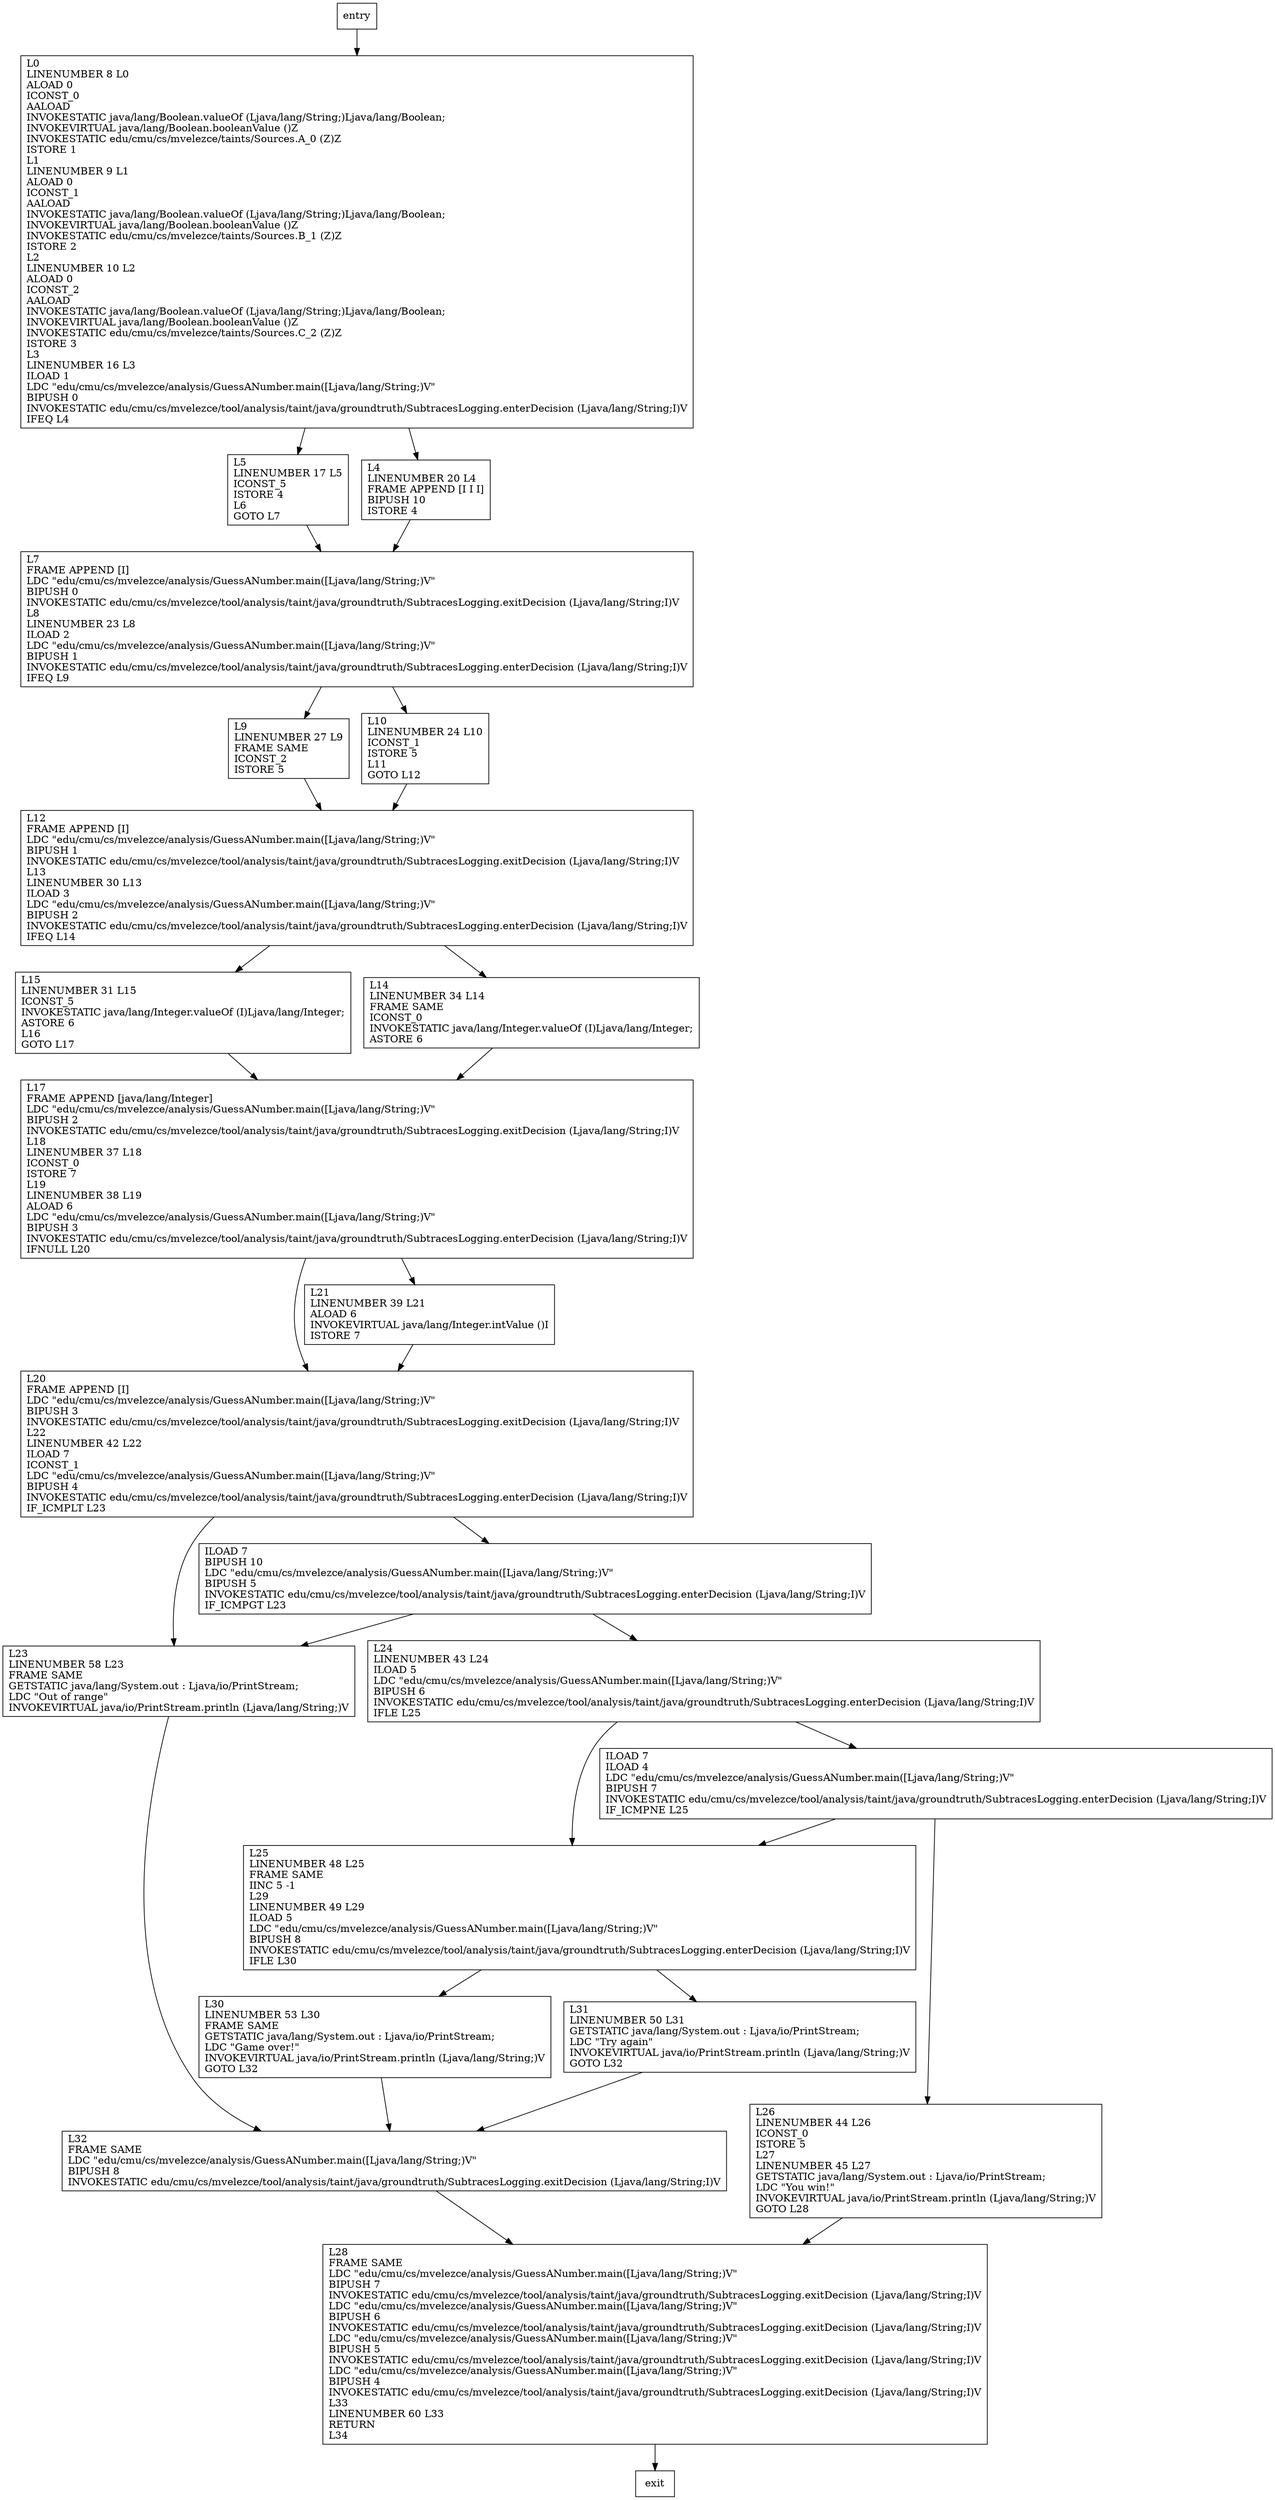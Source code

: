digraph main {
node [shape=record];
226866073 [label="L9\lLINENUMBER 27 L9\lFRAME SAME\lICONST_2\lISTORE 5\l"];
492166433 [label="L23\lLINENUMBER 58 L23\lFRAME SAME\lGETSTATIC java/lang/System.out : Ljava/io/PrintStream;\lLDC \"Out of range\"\lINVOKEVIRTUAL java/io/PrintStream.println (Ljava/lang/String;)V\l"];
935176579 [label="L25\lLINENUMBER 48 L25\lFRAME SAME\lIINC 5 -1\lL29\lLINENUMBER 49 L29\lILOAD 5\lLDC \"edu/cmu/cs/mvelezce/analysis/GuessANumber.main([Ljava/lang/String;)V\"\lBIPUSH 8\lINVOKESTATIC edu/cmu/cs/mvelezce/tool/analysis/taint/java/groundtruth/SubtracesLogging.enterDecision (Ljava/lang/String;I)V\lIFLE L30\l"];
302112868 [label="L30\lLINENUMBER 53 L30\lFRAME SAME\lGETSTATIC java/lang/System.out : Ljava/io/PrintStream;\lLDC \"Game over!\"\lINVOKEVIRTUAL java/io/PrintStream.println (Ljava/lang/String;)V\lGOTO L32\l"];
350475321 [label="L10\lLINENUMBER 24 L10\lICONST_1\lISTORE 5\lL11\lGOTO L12\l"];
376330861 [label="L20\lFRAME APPEND [I]\lLDC \"edu/cmu/cs/mvelezce/analysis/GuessANumber.main([Ljava/lang/String;)V\"\lBIPUSH 3\lINVOKESTATIC edu/cmu/cs/mvelezce/tool/analysis/taint/java/groundtruth/SubtracesLogging.exitDecision (Ljava/lang/String;I)V\lL22\lLINENUMBER 42 L22\lILOAD 7\lICONST_1\lLDC \"edu/cmu/cs/mvelezce/analysis/GuessANumber.main([Ljava/lang/String;)V\"\lBIPUSH 4\lINVOKESTATIC edu/cmu/cs/mvelezce/tool/analysis/taint/java/groundtruth/SubtracesLogging.enterDecision (Ljava/lang/String;I)V\lIF_ICMPLT L23\l"];
2104246393 [label="ILOAD 7\lBIPUSH 10\lLDC \"edu/cmu/cs/mvelezce/analysis/GuessANumber.main([Ljava/lang/String;)V\"\lBIPUSH 5\lINVOKESTATIC edu/cmu/cs/mvelezce/tool/analysis/taint/java/groundtruth/SubtracesLogging.enterDecision (Ljava/lang/String;I)V\lIF_ICMPGT L23\l"];
1823390262 [label="L5\lLINENUMBER 17 L5\lICONST_5\lISTORE 4\lL6\lGOTO L7\l"];
10919837 [label="L31\lLINENUMBER 50 L31\lGETSTATIC java/lang/System.out : Ljava/io/PrintStream;\lLDC \"Try again\"\lINVOKEVIRTUAL java/io/PrintStream.println (Ljava/lang/String;)V\lGOTO L32\l"];
1617646499 [label="L24\lLINENUMBER 43 L24\lILOAD 5\lLDC \"edu/cmu/cs/mvelezce/analysis/GuessANumber.main([Ljava/lang/String;)V\"\lBIPUSH 6\lINVOKESTATIC edu/cmu/cs/mvelezce/tool/analysis/taint/java/groundtruth/SubtracesLogging.enterDecision (Ljava/lang/String;I)V\lIFLE L25\l"];
145510702 [label="L4\lLINENUMBER 20 L4\lFRAME APPEND [I I I]\lBIPUSH 10\lISTORE 4\l"];
1192854820 [label="L15\lLINENUMBER 31 L15\lICONST_5\lINVOKESTATIC java/lang/Integer.valueOf (I)Ljava/lang/Integer;\lASTORE 6\lL16\lGOTO L17\l"];
1732945446 [label="L12\lFRAME APPEND [I]\lLDC \"edu/cmu/cs/mvelezce/analysis/GuessANumber.main([Ljava/lang/String;)V\"\lBIPUSH 1\lINVOKESTATIC edu/cmu/cs/mvelezce/tool/analysis/taint/java/groundtruth/SubtracesLogging.exitDecision (Ljava/lang/String;I)V\lL13\lLINENUMBER 30 L13\lILOAD 3\lLDC \"edu/cmu/cs/mvelezce/analysis/GuessANumber.main([Ljava/lang/String;)V\"\lBIPUSH 2\lINVOKESTATIC edu/cmu/cs/mvelezce/tool/analysis/taint/java/groundtruth/SubtracesLogging.enterDecision (Ljava/lang/String;I)V\lIFEQ L14\l"];
1305596603 [label="L14\lLINENUMBER 34 L14\lFRAME SAME\lICONST_0\lINVOKESTATIC java/lang/Integer.valueOf (I)Ljava/lang/Integer;\lASTORE 6\l"];
1270620605 [label="L7\lFRAME APPEND [I]\lLDC \"edu/cmu/cs/mvelezce/analysis/GuessANumber.main([Ljava/lang/String;)V\"\lBIPUSH 0\lINVOKESTATIC edu/cmu/cs/mvelezce/tool/analysis/taint/java/groundtruth/SubtracesLogging.exitDecision (Ljava/lang/String;I)V\lL8\lLINENUMBER 23 L8\lILOAD 2\lLDC \"edu/cmu/cs/mvelezce/analysis/GuessANumber.main([Ljava/lang/String;)V\"\lBIPUSH 1\lINVOKESTATIC edu/cmu/cs/mvelezce/tool/analysis/taint/java/groundtruth/SubtracesLogging.enterDecision (Ljava/lang/String;I)V\lIFEQ L9\l"];
1519243195 [label="L32\lFRAME SAME\lLDC \"edu/cmu/cs/mvelezce/analysis/GuessANumber.main([Ljava/lang/String;)V\"\lBIPUSH 8\lINVOKESTATIC edu/cmu/cs/mvelezce/tool/analysis/taint/java/groundtruth/SubtracesLogging.exitDecision (Ljava/lang/String;I)V\l"];
407285007 [label="L28\lFRAME SAME\lLDC \"edu/cmu/cs/mvelezce/analysis/GuessANumber.main([Ljava/lang/String;)V\"\lBIPUSH 7\lINVOKESTATIC edu/cmu/cs/mvelezce/tool/analysis/taint/java/groundtruth/SubtracesLogging.exitDecision (Ljava/lang/String;I)V\lLDC \"edu/cmu/cs/mvelezce/analysis/GuessANumber.main([Ljava/lang/String;)V\"\lBIPUSH 6\lINVOKESTATIC edu/cmu/cs/mvelezce/tool/analysis/taint/java/groundtruth/SubtracesLogging.exitDecision (Ljava/lang/String;I)V\lLDC \"edu/cmu/cs/mvelezce/analysis/GuessANumber.main([Ljava/lang/String;)V\"\lBIPUSH 5\lINVOKESTATIC edu/cmu/cs/mvelezce/tool/analysis/taint/java/groundtruth/SubtracesLogging.exitDecision (Ljava/lang/String;I)V\lLDC \"edu/cmu/cs/mvelezce/analysis/GuessANumber.main([Ljava/lang/String;)V\"\lBIPUSH 4\lINVOKESTATIC edu/cmu/cs/mvelezce/tool/analysis/taint/java/groundtruth/SubtracesLogging.exitDecision (Ljava/lang/String;I)V\lL33\lLINENUMBER 60 L33\lRETURN\lL34\l"];
1738604325 [label="L17\lFRAME APPEND [java/lang/Integer]\lLDC \"edu/cmu/cs/mvelezce/analysis/GuessANumber.main([Ljava/lang/String;)V\"\lBIPUSH 2\lINVOKESTATIC edu/cmu/cs/mvelezce/tool/analysis/taint/java/groundtruth/SubtracesLogging.exitDecision (Ljava/lang/String;I)V\lL18\lLINENUMBER 37 L18\lICONST_0\lISTORE 7\lL19\lLINENUMBER 38 L19\lALOAD 6\lLDC \"edu/cmu/cs/mvelezce/analysis/GuessANumber.main([Ljava/lang/String;)V\"\lBIPUSH 3\lINVOKESTATIC edu/cmu/cs/mvelezce/tool/analysis/taint/java/groundtruth/SubtracesLogging.enterDecision (Ljava/lang/String;I)V\lIFNULL L20\l"];
70435057 [label="ILOAD 7\lILOAD 4\lLDC \"edu/cmu/cs/mvelezce/analysis/GuessANumber.main([Ljava/lang/String;)V\"\lBIPUSH 7\lINVOKESTATIC edu/cmu/cs/mvelezce/tool/analysis/taint/java/groundtruth/SubtracesLogging.enterDecision (Ljava/lang/String;I)V\lIF_ICMPNE L25\l"];
676153477 [label="L26\lLINENUMBER 44 L26\lICONST_0\lISTORE 5\lL27\lLINENUMBER 45 L27\lGETSTATIC java/lang/System.out : Ljava/io/PrintStream;\lLDC \"You win!\"\lINVOKEVIRTUAL java/io/PrintStream.println (Ljava/lang/String;)V\lGOTO L28\l"];
1441341025 [label="L21\lLINENUMBER 39 L21\lALOAD 6\lINVOKEVIRTUAL java/lang/Integer.intValue ()I\lISTORE 7\l"];
1604326431 [label="L0\lLINENUMBER 8 L0\lALOAD 0\lICONST_0\lAALOAD\lINVOKESTATIC java/lang/Boolean.valueOf (Ljava/lang/String;)Ljava/lang/Boolean;\lINVOKEVIRTUAL java/lang/Boolean.booleanValue ()Z\lINVOKESTATIC edu/cmu/cs/mvelezce/taints/Sources.A_0 (Z)Z\lISTORE 1\lL1\lLINENUMBER 9 L1\lALOAD 0\lICONST_1\lAALOAD\lINVOKESTATIC java/lang/Boolean.valueOf (Ljava/lang/String;)Ljava/lang/Boolean;\lINVOKEVIRTUAL java/lang/Boolean.booleanValue ()Z\lINVOKESTATIC edu/cmu/cs/mvelezce/taints/Sources.B_1 (Z)Z\lISTORE 2\lL2\lLINENUMBER 10 L2\lALOAD 0\lICONST_2\lAALOAD\lINVOKESTATIC java/lang/Boolean.valueOf (Ljava/lang/String;)Ljava/lang/Boolean;\lINVOKEVIRTUAL java/lang/Boolean.booleanValue ()Z\lINVOKESTATIC edu/cmu/cs/mvelezce/taints/Sources.C_2 (Z)Z\lISTORE 3\lL3\lLINENUMBER 16 L3\lILOAD 1\lLDC \"edu/cmu/cs/mvelezce/analysis/GuessANumber.main([Ljava/lang/String;)V\"\lBIPUSH 0\lINVOKESTATIC edu/cmu/cs/mvelezce/tool/analysis/taint/java/groundtruth/SubtracesLogging.enterDecision (Ljava/lang/String;I)V\lIFEQ L4\l"];
entry;
exit;
226866073 -> 1732945446;
376330861 -> 492166433;
376330861 -> 2104246393;
1617646499 -> 935176579;
1617646499 -> 70435057;
1732945446 -> 1192854820;
1732945446 -> 1305596603;
1305596603 -> 1738604325;
1519243195 -> 407285007;
1738604325 -> 376330861;
1738604325 -> 1441341025;
1441341025 -> 376330861;
492166433 -> 1519243195;
935176579 -> 302112868;
935176579 -> 10919837;
302112868 -> 1519243195;
350475321 -> 1732945446;
2104246393 -> 492166433;
2104246393 -> 1617646499;
1823390262 -> 1270620605;
10919837 -> 1519243195;
145510702 -> 1270620605;
1192854820 -> 1738604325;
entry -> 1604326431;
1270620605 -> 226866073;
1270620605 -> 350475321;
407285007 -> exit;
70435057 -> 935176579;
70435057 -> 676153477;
676153477 -> 407285007;
1604326431 -> 1823390262;
1604326431 -> 145510702;
}
